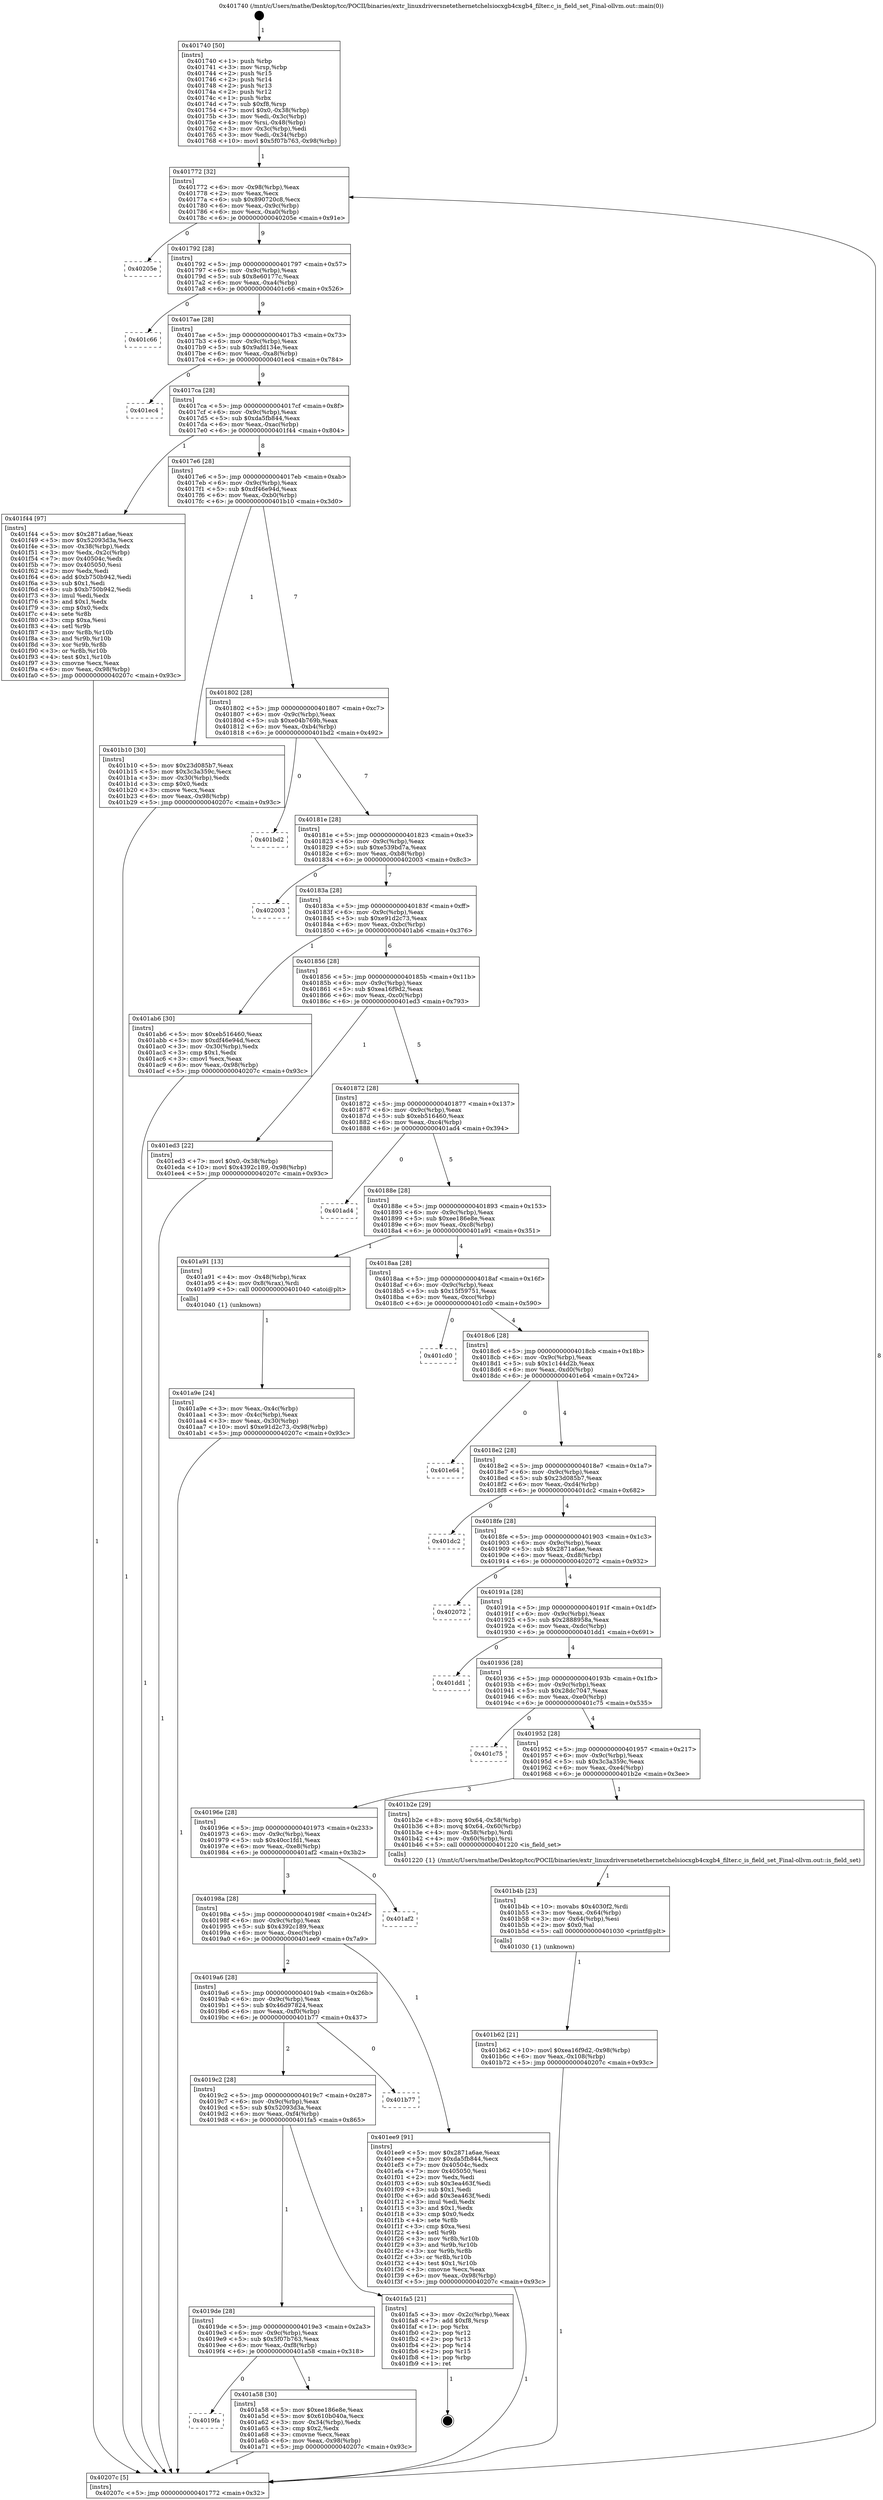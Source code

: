 digraph "0x401740" {
  label = "0x401740 (/mnt/c/Users/mathe/Desktop/tcc/POCII/binaries/extr_linuxdriversnetethernetchelsiocxgb4cxgb4_filter.c_is_field_set_Final-ollvm.out::main(0))"
  labelloc = "t"
  node[shape=record]

  Entry [label="",width=0.3,height=0.3,shape=circle,fillcolor=black,style=filled]
  "0x401772" [label="{
     0x401772 [32]\l
     | [instrs]\l
     &nbsp;&nbsp;0x401772 \<+6\>: mov -0x98(%rbp),%eax\l
     &nbsp;&nbsp;0x401778 \<+2\>: mov %eax,%ecx\l
     &nbsp;&nbsp;0x40177a \<+6\>: sub $0x890720c8,%ecx\l
     &nbsp;&nbsp;0x401780 \<+6\>: mov %eax,-0x9c(%rbp)\l
     &nbsp;&nbsp;0x401786 \<+6\>: mov %ecx,-0xa0(%rbp)\l
     &nbsp;&nbsp;0x40178c \<+6\>: je 000000000040205e \<main+0x91e\>\l
  }"]
  "0x40205e" [label="{
     0x40205e\l
  }", style=dashed]
  "0x401792" [label="{
     0x401792 [28]\l
     | [instrs]\l
     &nbsp;&nbsp;0x401792 \<+5\>: jmp 0000000000401797 \<main+0x57\>\l
     &nbsp;&nbsp;0x401797 \<+6\>: mov -0x9c(%rbp),%eax\l
     &nbsp;&nbsp;0x40179d \<+5\>: sub $0x8e60177c,%eax\l
     &nbsp;&nbsp;0x4017a2 \<+6\>: mov %eax,-0xa4(%rbp)\l
     &nbsp;&nbsp;0x4017a8 \<+6\>: je 0000000000401c66 \<main+0x526\>\l
  }"]
  Exit [label="",width=0.3,height=0.3,shape=circle,fillcolor=black,style=filled,peripheries=2]
  "0x401c66" [label="{
     0x401c66\l
  }", style=dashed]
  "0x4017ae" [label="{
     0x4017ae [28]\l
     | [instrs]\l
     &nbsp;&nbsp;0x4017ae \<+5\>: jmp 00000000004017b3 \<main+0x73\>\l
     &nbsp;&nbsp;0x4017b3 \<+6\>: mov -0x9c(%rbp),%eax\l
     &nbsp;&nbsp;0x4017b9 \<+5\>: sub $0x9afd134e,%eax\l
     &nbsp;&nbsp;0x4017be \<+6\>: mov %eax,-0xa8(%rbp)\l
     &nbsp;&nbsp;0x4017c4 \<+6\>: je 0000000000401ec4 \<main+0x784\>\l
  }"]
  "0x401b62" [label="{
     0x401b62 [21]\l
     | [instrs]\l
     &nbsp;&nbsp;0x401b62 \<+10\>: movl $0xea16f9d2,-0x98(%rbp)\l
     &nbsp;&nbsp;0x401b6c \<+6\>: mov %eax,-0x108(%rbp)\l
     &nbsp;&nbsp;0x401b72 \<+5\>: jmp 000000000040207c \<main+0x93c\>\l
  }"]
  "0x401ec4" [label="{
     0x401ec4\l
  }", style=dashed]
  "0x4017ca" [label="{
     0x4017ca [28]\l
     | [instrs]\l
     &nbsp;&nbsp;0x4017ca \<+5\>: jmp 00000000004017cf \<main+0x8f\>\l
     &nbsp;&nbsp;0x4017cf \<+6\>: mov -0x9c(%rbp),%eax\l
     &nbsp;&nbsp;0x4017d5 \<+5\>: sub $0xda5fb844,%eax\l
     &nbsp;&nbsp;0x4017da \<+6\>: mov %eax,-0xac(%rbp)\l
     &nbsp;&nbsp;0x4017e0 \<+6\>: je 0000000000401f44 \<main+0x804\>\l
  }"]
  "0x401b4b" [label="{
     0x401b4b [23]\l
     | [instrs]\l
     &nbsp;&nbsp;0x401b4b \<+10\>: movabs $0x4030f2,%rdi\l
     &nbsp;&nbsp;0x401b55 \<+3\>: mov %eax,-0x64(%rbp)\l
     &nbsp;&nbsp;0x401b58 \<+3\>: mov -0x64(%rbp),%esi\l
     &nbsp;&nbsp;0x401b5b \<+2\>: mov $0x0,%al\l
     &nbsp;&nbsp;0x401b5d \<+5\>: call 0000000000401030 \<printf@plt\>\l
     | [calls]\l
     &nbsp;&nbsp;0x401030 \{1\} (unknown)\l
  }"]
  "0x401f44" [label="{
     0x401f44 [97]\l
     | [instrs]\l
     &nbsp;&nbsp;0x401f44 \<+5\>: mov $0x2871a6ae,%eax\l
     &nbsp;&nbsp;0x401f49 \<+5\>: mov $0x52093d3a,%ecx\l
     &nbsp;&nbsp;0x401f4e \<+3\>: mov -0x38(%rbp),%edx\l
     &nbsp;&nbsp;0x401f51 \<+3\>: mov %edx,-0x2c(%rbp)\l
     &nbsp;&nbsp;0x401f54 \<+7\>: mov 0x40504c,%edx\l
     &nbsp;&nbsp;0x401f5b \<+7\>: mov 0x405050,%esi\l
     &nbsp;&nbsp;0x401f62 \<+2\>: mov %edx,%edi\l
     &nbsp;&nbsp;0x401f64 \<+6\>: add $0xb750b942,%edi\l
     &nbsp;&nbsp;0x401f6a \<+3\>: sub $0x1,%edi\l
     &nbsp;&nbsp;0x401f6d \<+6\>: sub $0xb750b942,%edi\l
     &nbsp;&nbsp;0x401f73 \<+3\>: imul %edi,%edx\l
     &nbsp;&nbsp;0x401f76 \<+3\>: and $0x1,%edx\l
     &nbsp;&nbsp;0x401f79 \<+3\>: cmp $0x0,%edx\l
     &nbsp;&nbsp;0x401f7c \<+4\>: sete %r8b\l
     &nbsp;&nbsp;0x401f80 \<+3\>: cmp $0xa,%esi\l
     &nbsp;&nbsp;0x401f83 \<+4\>: setl %r9b\l
     &nbsp;&nbsp;0x401f87 \<+3\>: mov %r8b,%r10b\l
     &nbsp;&nbsp;0x401f8a \<+3\>: and %r9b,%r10b\l
     &nbsp;&nbsp;0x401f8d \<+3\>: xor %r9b,%r8b\l
     &nbsp;&nbsp;0x401f90 \<+3\>: or %r8b,%r10b\l
     &nbsp;&nbsp;0x401f93 \<+4\>: test $0x1,%r10b\l
     &nbsp;&nbsp;0x401f97 \<+3\>: cmovne %ecx,%eax\l
     &nbsp;&nbsp;0x401f9a \<+6\>: mov %eax,-0x98(%rbp)\l
     &nbsp;&nbsp;0x401fa0 \<+5\>: jmp 000000000040207c \<main+0x93c\>\l
  }"]
  "0x4017e6" [label="{
     0x4017e6 [28]\l
     | [instrs]\l
     &nbsp;&nbsp;0x4017e6 \<+5\>: jmp 00000000004017eb \<main+0xab\>\l
     &nbsp;&nbsp;0x4017eb \<+6\>: mov -0x9c(%rbp),%eax\l
     &nbsp;&nbsp;0x4017f1 \<+5\>: sub $0xdf46e94d,%eax\l
     &nbsp;&nbsp;0x4017f6 \<+6\>: mov %eax,-0xb0(%rbp)\l
     &nbsp;&nbsp;0x4017fc \<+6\>: je 0000000000401b10 \<main+0x3d0\>\l
  }"]
  "0x401a9e" [label="{
     0x401a9e [24]\l
     | [instrs]\l
     &nbsp;&nbsp;0x401a9e \<+3\>: mov %eax,-0x4c(%rbp)\l
     &nbsp;&nbsp;0x401aa1 \<+3\>: mov -0x4c(%rbp),%eax\l
     &nbsp;&nbsp;0x401aa4 \<+3\>: mov %eax,-0x30(%rbp)\l
     &nbsp;&nbsp;0x401aa7 \<+10\>: movl $0xe91d2c73,-0x98(%rbp)\l
     &nbsp;&nbsp;0x401ab1 \<+5\>: jmp 000000000040207c \<main+0x93c\>\l
  }"]
  "0x401b10" [label="{
     0x401b10 [30]\l
     | [instrs]\l
     &nbsp;&nbsp;0x401b10 \<+5\>: mov $0x23d085b7,%eax\l
     &nbsp;&nbsp;0x401b15 \<+5\>: mov $0x3c3a359c,%ecx\l
     &nbsp;&nbsp;0x401b1a \<+3\>: mov -0x30(%rbp),%edx\l
     &nbsp;&nbsp;0x401b1d \<+3\>: cmp $0x0,%edx\l
     &nbsp;&nbsp;0x401b20 \<+3\>: cmove %ecx,%eax\l
     &nbsp;&nbsp;0x401b23 \<+6\>: mov %eax,-0x98(%rbp)\l
     &nbsp;&nbsp;0x401b29 \<+5\>: jmp 000000000040207c \<main+0x93c\>\l
  }"]
  "0x401802" [label="{
     0x401802 [28]\l
     | [instrs]\l
     &nbsp;&nbsp;0x401802 \<+5\>: jmp 0000000000401807 \<main+0xc7\>\l
     &nbsp;&nbsp;0x401807 \<+6\>: mov -0x9c(%rbp),%eax\l
     &nbsp;&nbsp;0x40180d \<+5\>: sub $0xe04b769b,%eax\l
     &nbsp;&nbsp;0x401812 \<+6\>: mov %eax,-0xb4(%rbp)\l
     &nbsp;&nbsp;0x401818 \<+6\>: je 0000000000401bd2 \<main+0x492\>\l
  }"]
  "0x401740" [label="{
     0x401740 [50]\l
     | [instrs]\l
     &nbsp;&nbsp;0x401740 \<+1\>: push %rbp\l
     &nbsp;&nbsp;0x401741 \<+3\>: mov %rsp,%rbp\l
     &nbsp;&nbsp;0x401744 \<+2\>: push %r15\l
     &nbsp;&nbsp;0x401746 \<+2\>: push %r14\l
     &nbsp;&nbsp;0x401748 \<+2\>: push %r13\l
     &nbsp;&nbsp;0x40174a \<+2\>: push %r12\l
     &nbsp;&nbsp;0x40174c \<+1\>: push %rbx\l
     &nbsp;&nbsp;0x40174d \<+7\>: sub $0xf8,%rsp\l
     &nbsp;&nbsp;0x401754 \<+7\>: movl $0x0,-0x38(%rbp)\l
     &nbsp;&nbsp;0x40175b \<+3\>: mov %edi,-0x3c(%rbp)\l
     &nbsp;&nbsp;0x40175e \<+4\>: mov %rsi,-0x48(%rbp)\l
     &nbsp;&nbsp;0x401762 \<+3\>: mov -0x3c(%rbp),%edi\l
     &nbsp;&nbsp;0x401765 \<+3\>: mov %edi,-0x34(%rbp)\l
     &nbsp;&nbsp;0x401768 \<+10\>: movl $0x5f07b763,-0x98(%rbp)\l
  }"]
  "0x401bd2" [label="{
     0x401bd2\l
  }", style=dashed]
  "0x40181e" [label="{
     0x40181e [28]\l
     | [instrs]\l
     &nbsp;&nbsp;0x40181e \<+5\>: jmp 0000000000401823 \<main+0xe3\>\l
     &nbsp;&nbsp;0x401823 \<+6\>: mov -0x9c(%rbp),%eax\l
     &nbsp;&nbsp;0x401829 \<+5\>: sub $0xe539bd7a,%eax\l
     &nbsp;&nbsp;0x40182e \<+6\>: mov %eax,-0xb8(%rbp)\l
     &nbsp;&nbsp;0x401834 \<+6\>: je 0000000000402003 \<main+0x8c3\>\l
  }"]
  "0x40207c" [label="{
     0x40207c [5]\l
     | [instrs]\l
     &nbsp;&nbsp;0x40207c \<+5\>: jmp 0000000000401772 \<main+0x32\>\l
  }"]
  "0x402003" [label="{
     0x402003\l
  }", style=dashed]
  "0x40183a" [label="{
     0x40183a [28]\l
     | [instrs]\l
     &nbsp;&nbsp;0x40183a \<+5\>: jmp 000000000040183f \<main+0xff\>\l
     &nbsp;&nbsp;0x40183f \<+6\>: mov -0x9c(%rbp),%eax\l
     &nbsp;&nbsp;0x401845 \<+5\>: sub $0xe91d2c73,%eax\l
     &nbsp;&nbsp;0x40184a \<+6\>: mov %eax,-0xbc(%rbp)\l
     &nbsp;&nbsp;0x401850 \<+6\>: je 0000000000401ab6 \<main+0x376\>\l
  }"]
  "0x4019fa" [label="{
     0x4019fa\l
  }", style=dashed]
  "0x401ab6" [label="{
     0x401ab6 [30]\l
     | [instrs]\l
     &nbsp;&nbsp;0x401ab6 \<+5\>: mov $0xeb516460,%eax\l
     &nbsp;&nbsp;0x401abb \<+5\>: mov $0xdf46e94d,%ecx\l
     &nbsp;&nbsp;0x401ac0 \<+3\>: mov -0x30(%rbp),%edx\l
     &nbsp;&nbsp;0x401ac3 \<+3\>: cmp $0x1,%edx\l
     &nbsp;&nbsp;0x401ac6 \<+3\>: cmovl %ecx,%eax\l
     &nbsp;&nbsp;0x401ac9 \<+6\>: mov %eax,-0x98(%rbp)\l
     &nbsp;&nbsp;0x401acf \<+5\>: jmp 000000000040207c \<main+0x93c\>\l
  }"]
  "0x401856" [label="{
     0x401856 [28]\l
     | [instrs]\l
     &nbsp;&nbsp;0x401856 \<+5\>: jmp 000000000040185b \<main+0x11b\>\l
     &nbsp;&nbsp;0x40185b \<+6\>: mov -0x9c(%rbp),%eax\l
     &nbsp;&nbsp;0x401861 \<+5\>: sub $0xea16f9d2,%eax\l
     &nbsp;&nbsp;0x401866 \<+6\>: mov %eax,-0xc0(%rbp)\l
     &nbsp;&nbsp;0x40186c \<+6\>: je 0000000000401ed3 \<main+0x793\>\l
  }"]
  "0x401a58" [label="{
     0x401a58 [30]\l
     | [instrs]\l
     &nbsp;&nbsp;0x401a58 \<+5\>: mov $0xee186e8e,%eax\l
     &nbsp;&nbsp;0x401a5d \<+5\>: mov $0x610b040a,%ecx\l
     &nbsp;&nbsp;0x401a62 \<+3\>: mov -0x34(%rbp),%edx\l
     &nbsp;&nbsp;0x401a65 \<+3\>: cmp $0x2,%edx\l
     &nbsp;&nbsp;0x401a68 \<+3\>: cmovne %ecx,%eax\l
     &nbsp;&nbsp;0x401a6b \<+6\>: mov %eax,-0x98(%rbp)\l
     &nbsp;&nbsp;0x401a71 \<+5\>: jmp 000000000040207c \<main+0x93c\>\l
  }"]
  "0x401ed3" [label="{
     0x401ed3 [22]\l
     | [instrs]\l
     &nbsp;&nbsp;0x401ed3 \<+7\>: movl $0x0,-0x38(%rbp)\l
     &nbsp;&nbsp;0x401eda \<+10\>: movl $0x4392c189,-0x98(%rbp)\l
     &nbsp;&nbsp;0x401ee4 \<+5\>: jmp 000000000040207c \<main+0x93c\>\l
  }"]
  "0x401872" [label="{
     0x401872 [28]\l
     | [instrs]\l
     &nbsp;&nbsp;0x401872 \<+5\>: jmp 0000000000401877 \<main+0x137\>\l
     &nbsp;&nbsp;0x401877 \<+6\>: mov -0x9c(%rbp),%eax\l
     &nbsp;&nbsp;0x40187d \<+5\>: sub $0xeb516460,%eax\l
     &nbsp;&nbsp;0x401882 \<+6\>: mov %eax,-0xc4(%rbp)\l
     &nbsp;&nbsp;0x401888 \<+6\>: je 0000000000401ad4 \<main+0x394\>\l
  }"]
  "0x4019de" [label="{
     0x4019de [28]\l
     | [instrs]\l
     &nbsp;&nbsp;0x4019de \<+5\>: jmp 00000000004019e3 \<main+0x2a3\>\l
     &nbsp;&nbsp;0x4019e3 \<+6\>: mov -0x9c(%rbp),%eax\l
     &nbsp;&nbsp;0x4019e9 \<+5\>: sub $0x5f07b763,%eax\l
     &nbsp;&nbsp;0x4019ee \<+6\>: mov %eax,-0xf8(%rbp)\l
     &nbsp;&nbsp;0x4019f4 \<+6\>: je 0000000000401a58 \<main+0x318\>\l
  }"]
  "0x401ad4" [label="{
     0x401ad4\l
  }", style=dashed]
  "0x40188e" [label="{
     0x40188e [28]\l
     | [instrs]\l
     &nbsp;&nbsp;0x40188e \<+5\>: jmp 0000000000401893 \<main+0x153\>\l
     &nbsp;&nbsp;0x401893 \<+6\>: mov -0x9c(%rbp),%eax\l
     &nbsp;&nbsp;0x401899 \<+5\>: sub $0xee186e8e,%eax\l
     &nbsp;&nbsp;0x40189e \<+6\>: mov %eax,-0xc8(%rbp)\l
     &nbsp;&nbsp;0x4018a4 \<+6\>: je 0000000000401a91 \<main+0x351\>\l
  }"]
  "0x401fa5" [label="{
     0x401fa5 [21]\l
     | [instrs]\l
     &nbsp;&nbsp;0x401fa5 \<+3\>: mov -0x2c(%rbp),%eax\l
     &nbsp;&nbsp;0x401fa8 \<+7\>: add $0xf8,%rsp\l
     &nbsp;&nbsp;0x401faf \<+1\>: pop %rbx\l
     &nbsp;&nbsp;0x401fb0 \<+2\>: pop %r12\l
     &nbsp;&nbsp;0x401fb2 \<+2\>: pop %r13\l
     &nbsp;&nbsp;0x401fb4 \<+2\>: pop %r14\l
     &nbsp;&nbsp;0x401fb6 \<+2\>: pop %r15\l
     &nbsp;&nbsp;0x401fb8 \<+1\>: pop %rbp\l
     &nbsp;&nbsp;0x401fb9 \<+1\>: ret\l
  }"]
  "0x401a91" [label="{
     0x401a91 [13]\l
     | [instrs]\l
     &nbsp;&nbsp;0x401a91 \<+4\>: mov -0x48(%rbp),%rax\l
     &nbsp;&nbsp;0x401a95 \<+4\>: mov 0x8(%rax),%rdi\l
     &nbsp;&nbsp;0x401a99 \<+5\>: call 0000000000401040 \<atoi@plt\>\l
     | [calls]\l
     &nbsp;&nbsp;0x401040 \{1\} (unknown)\l
  }"]
  "0x4018aa" [label="{
     0x4018aa [28]\l
     | [instrs]\l
     &nbsp;&nbsp;0x4018aa \<+5\>: jmp 00000000004018af \<main+0x16f\>\l
     &nbsp;&nbsp;0x4018af \<+6\>: mov -0x9c(%rbp),%eax\l
     &nbsp;&nbsp;0x4018b5 \<+5\>: sub $0x15f59751,%eax\l
     &nbsp;&nbsp;0x4018ba \<+6\>: mov %eax,-0xcc(%rbp)\l
     &nbsp;&nbsp;0x4018c0 \<+6\>: je 0000000000401cd0 \<main+0x590\>\l
  }"]
  "0x4019c2" [label="{
     0x4019c2 [28]\l
     | [instrs]\l
     &nbsp;&nbsp;0x4019c2 \<+5\>: jmp 00000000004019c7 \<main+0x287\>\l
     &nbsp;&nbsp;0x4019c7 \<+6\>: mov -0x9c(%rbp),%eax\l
     &nbsp;&nbsp;0x4019cd \<+5\>: sub $0x52093d3a,%eax\l
     &nbsp;&nbsp;0x4019d2 \<+6\>: mov %eax,-0xf4(%rbp)\l
     &nbsp;&nbsp;0x4019d8 \<+6\>: je 0000000000401fa5 \<main+0x865\>\l
  }"]
  "0x401cd0" [label="{
     0x401cd0\l
  }", style=dashed]
  "0x4018c6" [label="{
     0x4018c6 [28]\l
     | [instrs]\l
     &nbsp;&nbsp;0x4018c6 \<+5\>: jmp 00000000004018cb \<main+0x18b\>\l
     &nbsp;&nbsp;0x4018cb \<+6\>: mov -0x9c(%rbp),%eax\l
     &nbsp;&nbsp;0x4018d1 \<+5\>: sub $0x1c144d2b,%eax\l
     &nbsp;&nbsp;0x4018d6 \<+6\>: mov %eax,-0xd0(%rbp)\l
     &nbsp;&nbsp;0x4018dc \<+6\>: je 0000000000401e64 \<main+0x724\>\l
  }"]
  "0x401b77" [label="{
     0x401b77\l
  }", style=dashed]
  "0x401e64" [label="{
     0x401e64\l
  }", style=dashed]
  "0x4018e2" [label="{
     0x4018e2 [28]\l
     | [instrs]\l
     &nbsp;&nbsp;0x4018e2 \<+5\>: jmp 00000000004018e7 \<main+0x1a7\>\l
     &nbsp;&nbsp;0x4018e7 \<+6\>: mov -0x9c(%rbp),%eax\l
     &nbsp;&nbsp;0x4018ed \<+5\>: sub $0x23d085b7,%eax\l
     &nbsp;&nbsp;0x4018f2 \<+6\>: mov %eax,-0xd4(%rbp)\l
     &nbsp;&nbsp;0x4018f8 \<+6\>: je 0000000000401dc2 \<main+0x682\>\l
  }"]
  "0x4019a6" [label="{
     0x4019a6 [28]\l
     | [instrs]\l
     &nbsp;&nbsp;0x4019a6 \<+5\>: jmp 00000000004019ab \<main+0x26b\>\l
     &nbsp;&nbsp;0x4019ab \<+6\>: mov -0x9c(%rbp),%eax\l
     &nbsp;&nbsp;0x4019b1 \<+5\>: sub $0x46d97824,%eax\l
     &nbsp;&nbsp;0x4019b6 \<+6\>: mov %eax,-0xf0(%rbp)\l
     &nbsp;&nbsp;0x4019bc \<+6\>: je 0000000000401b77 \<main+0x437\>\l
  }"]
  "0x401dc2" [label="{
     0x401dc2\l
  }", style=dashed]
  "0x4018fe" [label="{
     0x4018fe [28]\l
     | [instrs]\l
     &nbsp;&nbsp;0x4018fe \<+5\>: jmp 0000000000401903 \<main+0x1c3\>\l
     &nbsp;&nbsp;0x401903 \<+6\>: mov -0x9c(%rbp),%eax\l
     &nbsp;&nbsp;0x401909 \<+5\>: sub $0x2871a6ae,%eax\l
     &nbsp;&nbsp;0x40190e \<+6\>: mov %eax,-0xd8(%rbp)\l
     &nbsp;&nbsp;0x401914 \<+6\>: je 0000000000402072 \<main+0x932\>\l
  }"]
  "0x401ee9" [label="{
     0x401ee9 [91]\l
     | [instrs]\l
     &nbsp;&nbsp;0x401ee9 \<+5\>: mov $0x2871a6ae,%eax\l
     &nbsp;&nbsp;0x401eee \<+5\>: mov $0xda5fb844,%ecx\l
     &nbsp;&nbsp;0x401ef3 \<+7\>: mov 0x40504c,%edx\l
     &nbsp;&nbsp;0x401efa \<+7\>: mov 0x405050,%esi\l
     &nbsp;&nbsp;0x401f01 \<+2\>: mov %edx,%edi\l
     &nbsp;&nbsp;0x401f03 \<+6\>: sub $0x3ea463f,%edi\l
     &nbsp;&nbsp;0x401f09 \<+3\>: sub $0x1,%edi\l
     &nbsp;&nbsp;0x401f0c \<+6\>: add $0x3ea463f,%edi\l
     &nbsp;&nbsp;0x401f12 \<+3\>: imul %edi,%edx\l
     &nbsp;&nbsp;0x401f15 \<+3\>: and $0x1,%edx\l
     &nbsp;&nbsp;0x401f18 \<+3\>: cmp $0x0,%edx\l
     &nbsp;&nbsp;0x401f1b \<+4\>: sete %r8b\l
     &nbsp;&nbsp;0x401f1f \<+3\>: cmp $0xa,%esi\l
     &nbsp;&nbsp;0x401f22 \<+4\>: setl %r9b\l
     &nbsp;&nbsp;0x401f26 \<+3\>: mov %r8b,%r10b\l
     &nbsp;&nbsp;0x401f29 \<+3\>: and %r9b,%r10b\l
     &nbsp;&nbsp;0x401f2c \<+3\>: xor %r9b,%r8b\l
     &nbsp;&nbsp;0x401f2f \<+3\>: or %r8b,%r10b\l
     &nbsp;&nbsp;0x401f32 \<+4\>: test $0x1,%r10b\l
     &nbsp;&nbsp;0x401f36 \<+3\>: cmovne %ecx,%eax\l
     &nbsp;&nbsp;0x401f39 \<+6\>: mov %eax,-0x98(%rbp)\l
     &nbsp;&nbsp;0x401f3f \<+5\>: jmp 000000000040207c \<main+0x93c\>\l
  }"]
  "0x402072" [label="{
     0x402072\l
  }", style=dashed]
  "0x40191a" [label="{
     0x40191a [28]\l
     | [instrs]\l
     &nbsp;&nbsp;0x40191a \<+5\>: jmp 000000000040191f \<main+0x1df\>\l
     &nbsp;&nbsp;0x40191f \<+6\>: mov -0x9c(%rbp),%eax\l
     &nbsp;&nbsp;0x401925 \<+5\>: sub $0x2888958a,%eax\l
     &nbsp;&nbsp;0x40192a \<+6\>: mov %eax,-0xdc(%rbp)\l
     &nbsp;&nbsp;0x401930 \<+6\>: je 0000000000401dd1 \<main+0x691\>\l
  }"]
  "0x40198a" [label="{
     0x40198a [28]\l
     | [instrs]\l
     &nbsp;&nbsp;0x40198a \<+5\>: jmp 000000000040198f \<main+0x24f\>\l
     &nbsp;&nbsp;0x40198f \<+6\>: mov -0x9c(%rbp),%eax\l
     &nbsp;&nbsp;0x401995 \<+5\>: sub $0x4392c189,%eax\l
     &nbsp;&nbsp;0x40199a \<+6\>: mov %eax,-0xec(%rbp)\l
     &nbsp;&nbsp;0x4019a0 \<+6\>: je 0000000000401ee9 \<main+0x7a9\>\l
  }"]
  "0x401dd1" [label="{
     0x401dd1\l
  }", style=dashed]
  "0x401936" [label="{
     0x401936 [28]\l
     | [instrs]\l
     &nbsp;&nbsp;0x401936 \<+5\>: jmp 000000000040193b \<main+0x1fb\>\l
     &nbsp;&nbsp;0x40193b \<+6\>: mov -0x9c(%rbp),%eax\l
     &nbsp;&nbsp;0x401941 \<+5\>: sub $0x28dc7047,%eax\l
     &nbsp;&nbsp;0x401946 \<+6\>: mov %eax,-0xe0(%rbp)\l
     &nbsp;&nbsp;0x40194c \<+6\>: je 0000000000401c75 \<main+0x535\>\l
  }"]
  "0x401af2" [label="{
     0x401af2\l
  }", style=dashed]
  "0x401c75" [label="{
     0x401c75\l
  }", style=dashed]
  "0x401952" [label="{
     0x401952 [28]\l
     | [instrs]\l
     &nbsp;&nbsp;0x401952 \<+5\>: jmp 0000000000401957 \<main+0x217\>\l
     &nbsp;&nbsp;0x401957 \<+6\>: mov -0x9c(%rbp),%eax\l
     &nbsp;&nbsp;0x40195d \<+5\>: sub $0x3c3a359c,%eax\l
     &nbsp;&nbsp;0x401962 \<+6\>: mov %eax,-0xe4(%rbp)\l
     &nbsp;&nbsp;0x401968 \<+6\>: je 0000000000401b2e \<main+0x3ee\>\l
  }"]
  "0x40196e" [label="{
     0x40196e [28]\l
     | [instrs]\l
     &nbsp;&nbsp;0x40196e \<+5\>: jmp 0000000000401973 \<main+0x233\>\l
     &nbsp;&nbsp;0x401973 \<+6\>: mov -0x9c(%rbp),%eax\l
     &nbsp;&nbsp;0x401979 \<+5\>: sub $0x40cc1fd1,%eax\l
     &nbsp;&nbsp;0x40197e \<+6\>: mov %eax,-0xe8(%rbp)\l
     &nbsp;&nbsp;0x401984 \<+6\>: je 0000000000401af2 \<main+0x3b2\>\l
  }"]
  "0x401b2e" [label="{
     0x401b2e [29]\l
     | [instrs]\l
     &nbsp;&nbsp;0x401b2e \<+8\>: movq $0x64,-0x58(%rbp)\l
     &nbsp;&nbsp;0x401b36 \<+8\>: movq $0x64,-0x60(%rbp)\l
     &nbsp;&nbsp;0x401b3e \<+4\>: mov -0x58(%rbp),%rdi\l
     &nbsp;&nbsp;0x401b42 \<+4\>: mov -0x60(%rbp),%rsi\l
     &nbsp;&nbsp;0x401b46 \<+5\>: call 0000000000401220 \<is_field_set\>\l
     | [calls]\l
     &nbsp;&nbsp;0x401220 \{1\} (/mnt/c/Users/mathe/Desktop/tcc/POCII/binaries/extr_linuxdriversnetethernetchelsiocxgb4cxgb4_filter.c_is_field_set_Final-ollvm.out::is_field_set)\l
  }"]
  Entry -> "0x401740" [label=" 1"]
  "0x401772" -> "0x40205e" [label=" 0"]
  "0x401772" -> "0x401792" [label=" 9"]
  "0x401fa5" -> Exit [label=" 1"]
  "0x401792" -> "0x401c66" [label=" 0"]
  "0x401792" -> "0x4017ae" [label=" 9"]
  "0x401f44" -> "0x40207c" [label=" 1"]
  "0x4017ae" -> "0x401ec4" [label=" 0"]
  "0x4017ae" -> "0x4017ca" [label=" 9"]
  "0x401ee9" -> "0x40207c" [label=" 1"]
  "0x4017ca" -> "0x401f44" [label=" 1"]
  "0x4017ca" -> "0x4017e6" [label=" 8"]
  "0x401ed3" -> "0x40207c" [label=" 1"]
  "0x4017e6" -> "0x401b10" [label=" 1"]
  "0x4017e6" -> "0x401802" [label=" 7"]
  "0x401b62" -> "0x40207c" [label=" 1"]
  "0x401802" -> "0x401bd2" [label=" 0"]
  "0x401802" -> "0x40181e" [label=" 7"]
  "0x401b4b" -> "0x401b62" [label=" 1"]
  "0x40181e" -> "0x402003" [label=" 0"]
  "0x40181e" -> "0x40183a" [label=" 7"]
  "0x401b2e" -> "0x401b4b" [label=" 1"]
  "0x40183a" -> "0x401ab6" [label=" 1"]
  "0x40183a" -> "0x401856" [label=" 6"]
  "0x401b10" -> "0x40207c" [label=" 1"]
  "0x401856" -> "0x401ed3" [label=" 1"]
  "0x401856" -> "0x401872" [label=" 5"]
  "0x401ab6" -> "0x40207c" [label=" 1"]
  "0x401872" -> "0x401ad4" [label=" 0"]
  "0x401872" -> "0x40188e" [label=" 5"]
  "0x401a91" -> "0x401a9e" [label=" 1"]
  "0x40188e" -> "0x401a91" [label=" 1"]
  "0x40188e" -> "0x4018aa" [label=" 4"]
  "0x40207c" -> "0x401772" [label=" 8"]
  "0x4018aa" -> "0x401cd0" [label=" 0"]
  "0x4018aa" -> "0x4018c6" [label=" 4"]
  "0x401a58" -> "0x40207c" [label=" 1"]
  "0x4018c6" -> "0x401e64" [label=" 0"]
  "0x4018c6" -> "0x4018e2" [label=" 4"]
  "0x4019de" -> "0x4019fa" [label=" 0"]
  "0x4018e2" -> "0x401dc2" [label=" 0"]
  "0x4018e2" -> "0x4018fe" [label=" 4"]
  "0x401a9e" -> "0x40207c" [label=" 1"]
  "0x4018fe" -> "0x402072" [label=" 0"]
  "0x4018fe" -> "0x40191a" [label=" 4"]
  "0x4019c2" -> "0x4019de" [label=" 1"]
  "0x40191a" -> "0x401dd1" [label=" 0"]
  "0x40191a" -> "0x401936" [label=" 4"]
  "0x401740" -> "0x401772" [label=" 1"]
  "0x401936" -> "0x401c75" [label=" 0"]
  "0x401936" -> "0x401952" [label=" 4"]
  "0x4019a6" -> "0x4019c2" [label=" 2"]
  "0x401952" -> "0x401b2e" [label=" 1"]
  "0x401952" -> "0x40196e" [label=" 3"]
  "0x4019a6" -> "0x401b77" [label=" 0"]
  "0x40196e" -> "0x401af2" [label=" 0"]
  "0x40196e" -> "0x40198a" [label=" 3"]
  "0x4019c2" -> "0x401fa5" [label=" 1"]
  "0x40198a" -> "0x401ee9" [label=" 1"]
  "0x40198a" -> "0x4019a6" [label=" 2"]
  "0x4019de" -> "0x401a58" [label=" 1"]
}
